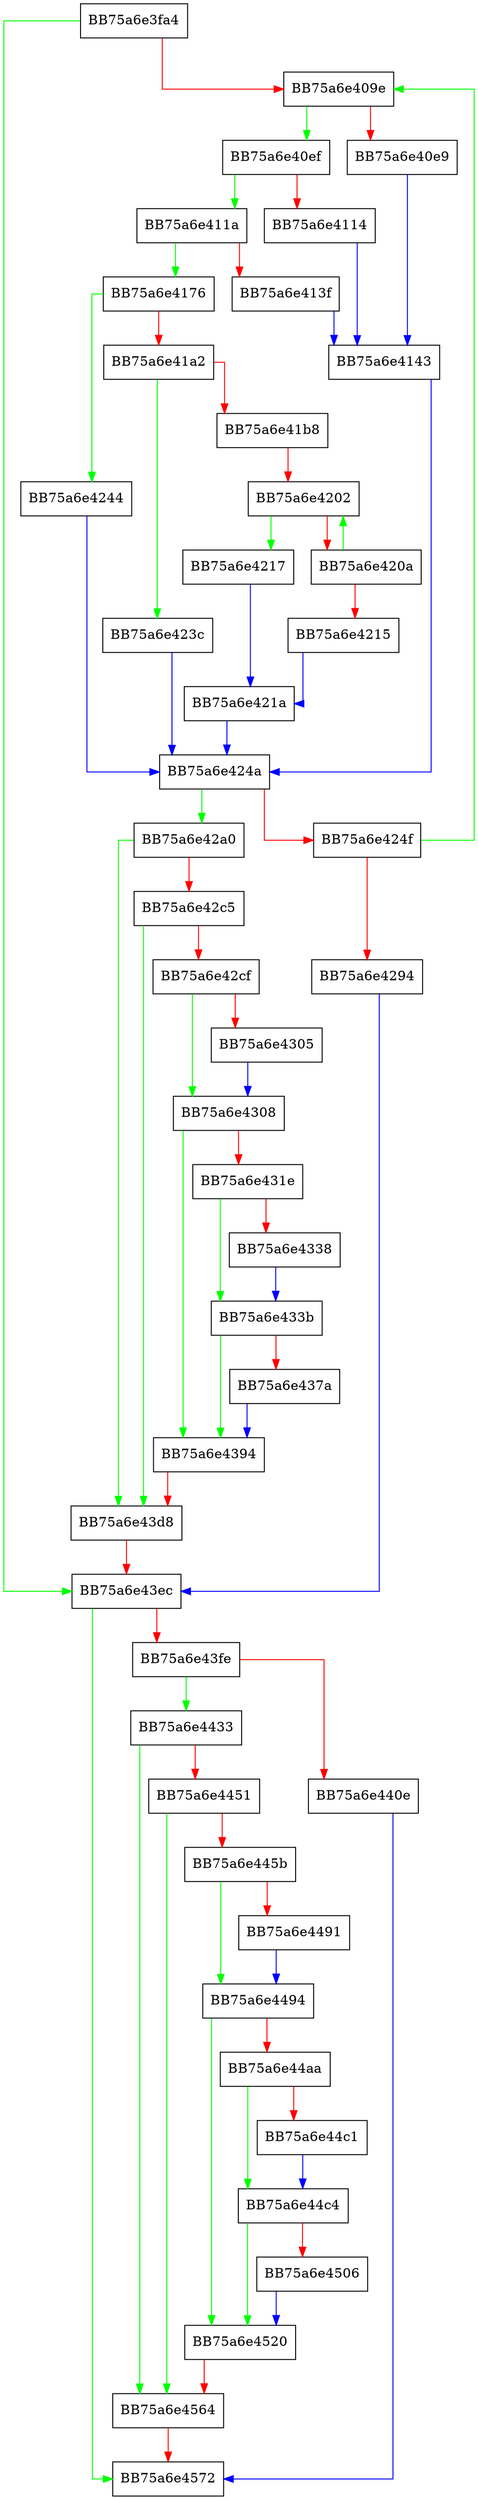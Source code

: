 digraph add_platform {
  node [shape="box"];
  graph [splines=ortho];
  BB75a6e3fa4 -> BB75a6e43ec [color="green"];
  BB75a6e3fa4 -> BB75a6e409e [color="red"];
  BB75a6e409e -> BB75a6e40ef [color="green"];
  BB75a6e409e -> BB75a6e40e9 [color="red"];
  BB75a6e40e9 -> BB75a6e4143 [color="blue"];
  BB75a6e40ef -> BB75a6e411a [color="green"];
  BB75a6e40ef -> BB75a6e4114 [color="red"];
  BB75a6e4114 -> BB75a6e4143 [color="blue"];
  BB75a6e411a -> BB75a6e4176 [color="green"];
  BB75a6e411a -> BB75a6e413f [color="red"];
  BB75a6e413f -> BB75a6e4143 [color="blue"];
  BB75a6e4143 -> BB75a6e424a [color="blue"];
  BB75a6e4176 -> BB75a6e4244 [color="green"];
  BB75a6e4176 -> BB75a6e41a2 [color="red"];
  BB75a6e41a2 -> BB75a6e423c [color="green"];
  BB75a6e41a2 -> BB75a6e41b8 [color="red"];
  BB75a6e41b8 -> BB75a6e4202 [color="red"];
  BB75a6e4202 -> BB75a6e4217 [color="green"];
  BB75a6e4202 -> BB75a6e420a [color="red"];
  BB75a6e420a -> BB75a6e4202 [color="green"];
  BB75a6e420a -> BB75a6e4215 [color="red"];
  BB75a6e4215 -> BB75a6e421a [color="blue"];
  BB75a6e4217 -> BB75a6e421a [color="blue"];
  BB75a6e421a -> BB75a6e424a [color="blue"];
  BB75a6e423c -> BB75a6e424a [color="blue"];
  BB75a6e4244 -> BB75a6e424a [color="blue"];
  BB75a6e424a -> BB75a6e42a0 [color="green"];
  BB75a6e424a -> BB75a6e424f [color="red"];
  BB75a6e424f -> BB75a6e409e [color="green"];
  BB75a6e424f -> BB75a6e4294 [color="red"];
  BB75a6e4294 -> BB75a6e43ec [color="blue"];
  BB75a6e42a0 -> BB75a6e43d8 [color="green"];
  BB75a6e42a0 -> BB75a6e42c5 [color="red"];
  BB75a6e42c5 -> BB75a6e43d8 [color="green"];
  BB75a6e42c5 -> BB75a6e42cf [color="red"];
  BB75a6e42cf -> BB75a6e4308 [color="green"];
  BB75a6e42cf -> BB75a6e4305 [color="red"];
  BB75a6e4305 -> BB75a6e4308 [color="blue"];
  BB75a6e4308 -> BB75a6e4394 [color="green"];
  BB75a6e4308 -> BB75a6e431e [color="red"];
  BB75a6e431e -> BB75a6e433b [color="green"];
  BB75a6e431e -> BB75a6e4338 [color="red"];
  BB75a6e4338 -> BB75a6e433b [color="blue"];
  BB75a6e433b -> BB75a6e4394 [color="green"];
  BB75a6e433b -> BB75a6e437a [color="red"];
  BB75a6e437a -> BB75a6e4394 [color="blue"];
  BB75a6e4394 -> BB75a6e43d8 [color="red"];
  BB75a6e43d8 -> BB75a6e43ec [color="red"];
  BB75a6e43ec -> BB75a6e4572 [color="green"];
  BB75a6e43ec -> BB75a6e43fe [color="red"];
  BB75a6e43fe -> BB75a6e4433 [color="green"];
  BB75a6e43fe -> BB75a6e440e [color="red"];
  BB75a6e440e -> BB75a6e4572 [color="blue"];
  BB75a6e4433 -> BB75a6e4564 [color="green"];
  BB75a6e4433 -> BB75a6e4451 [color="red"];
  BB75a6e4451 -> BB75a6e4564 [color="green"];
  BB75a6e4451 -> BB75a6e445b [color="red"];
  BB75a6e445b -> BB75a6e4494 [color="green"];
  BB75a6e445b -> BB75a6e4491 [color="red"];
  BB75a6e4491 -> BB75a6e4494 [color="blue"];
  BB75a6e4494 -> BB75a6e4520 [color="green"];
  BB75a6e4494 -> BB75a6e44aa [color="red"];
  BB75a6e44aa -> BB75a6e44c4 [color="green"];
  BB75a6e44aa -> BB75a6e44c1 [color="red"];
  BB75a6e44c1 -> BB75a6e44c4 [color="blue"];
  BB75a6e44c4 -> BB75a6e4520 [color="green"];
  BB75a6e44c4 -> BB75a6e4506 [color="red"];
  BB75a6e4506 -> BB75a6e4520 [color="blue"];
  BB75a6e4520 -> BB75a6e4564 [color="red"];
  BB75a6e4564 -> BB75a6e4572 [color="red"];
}